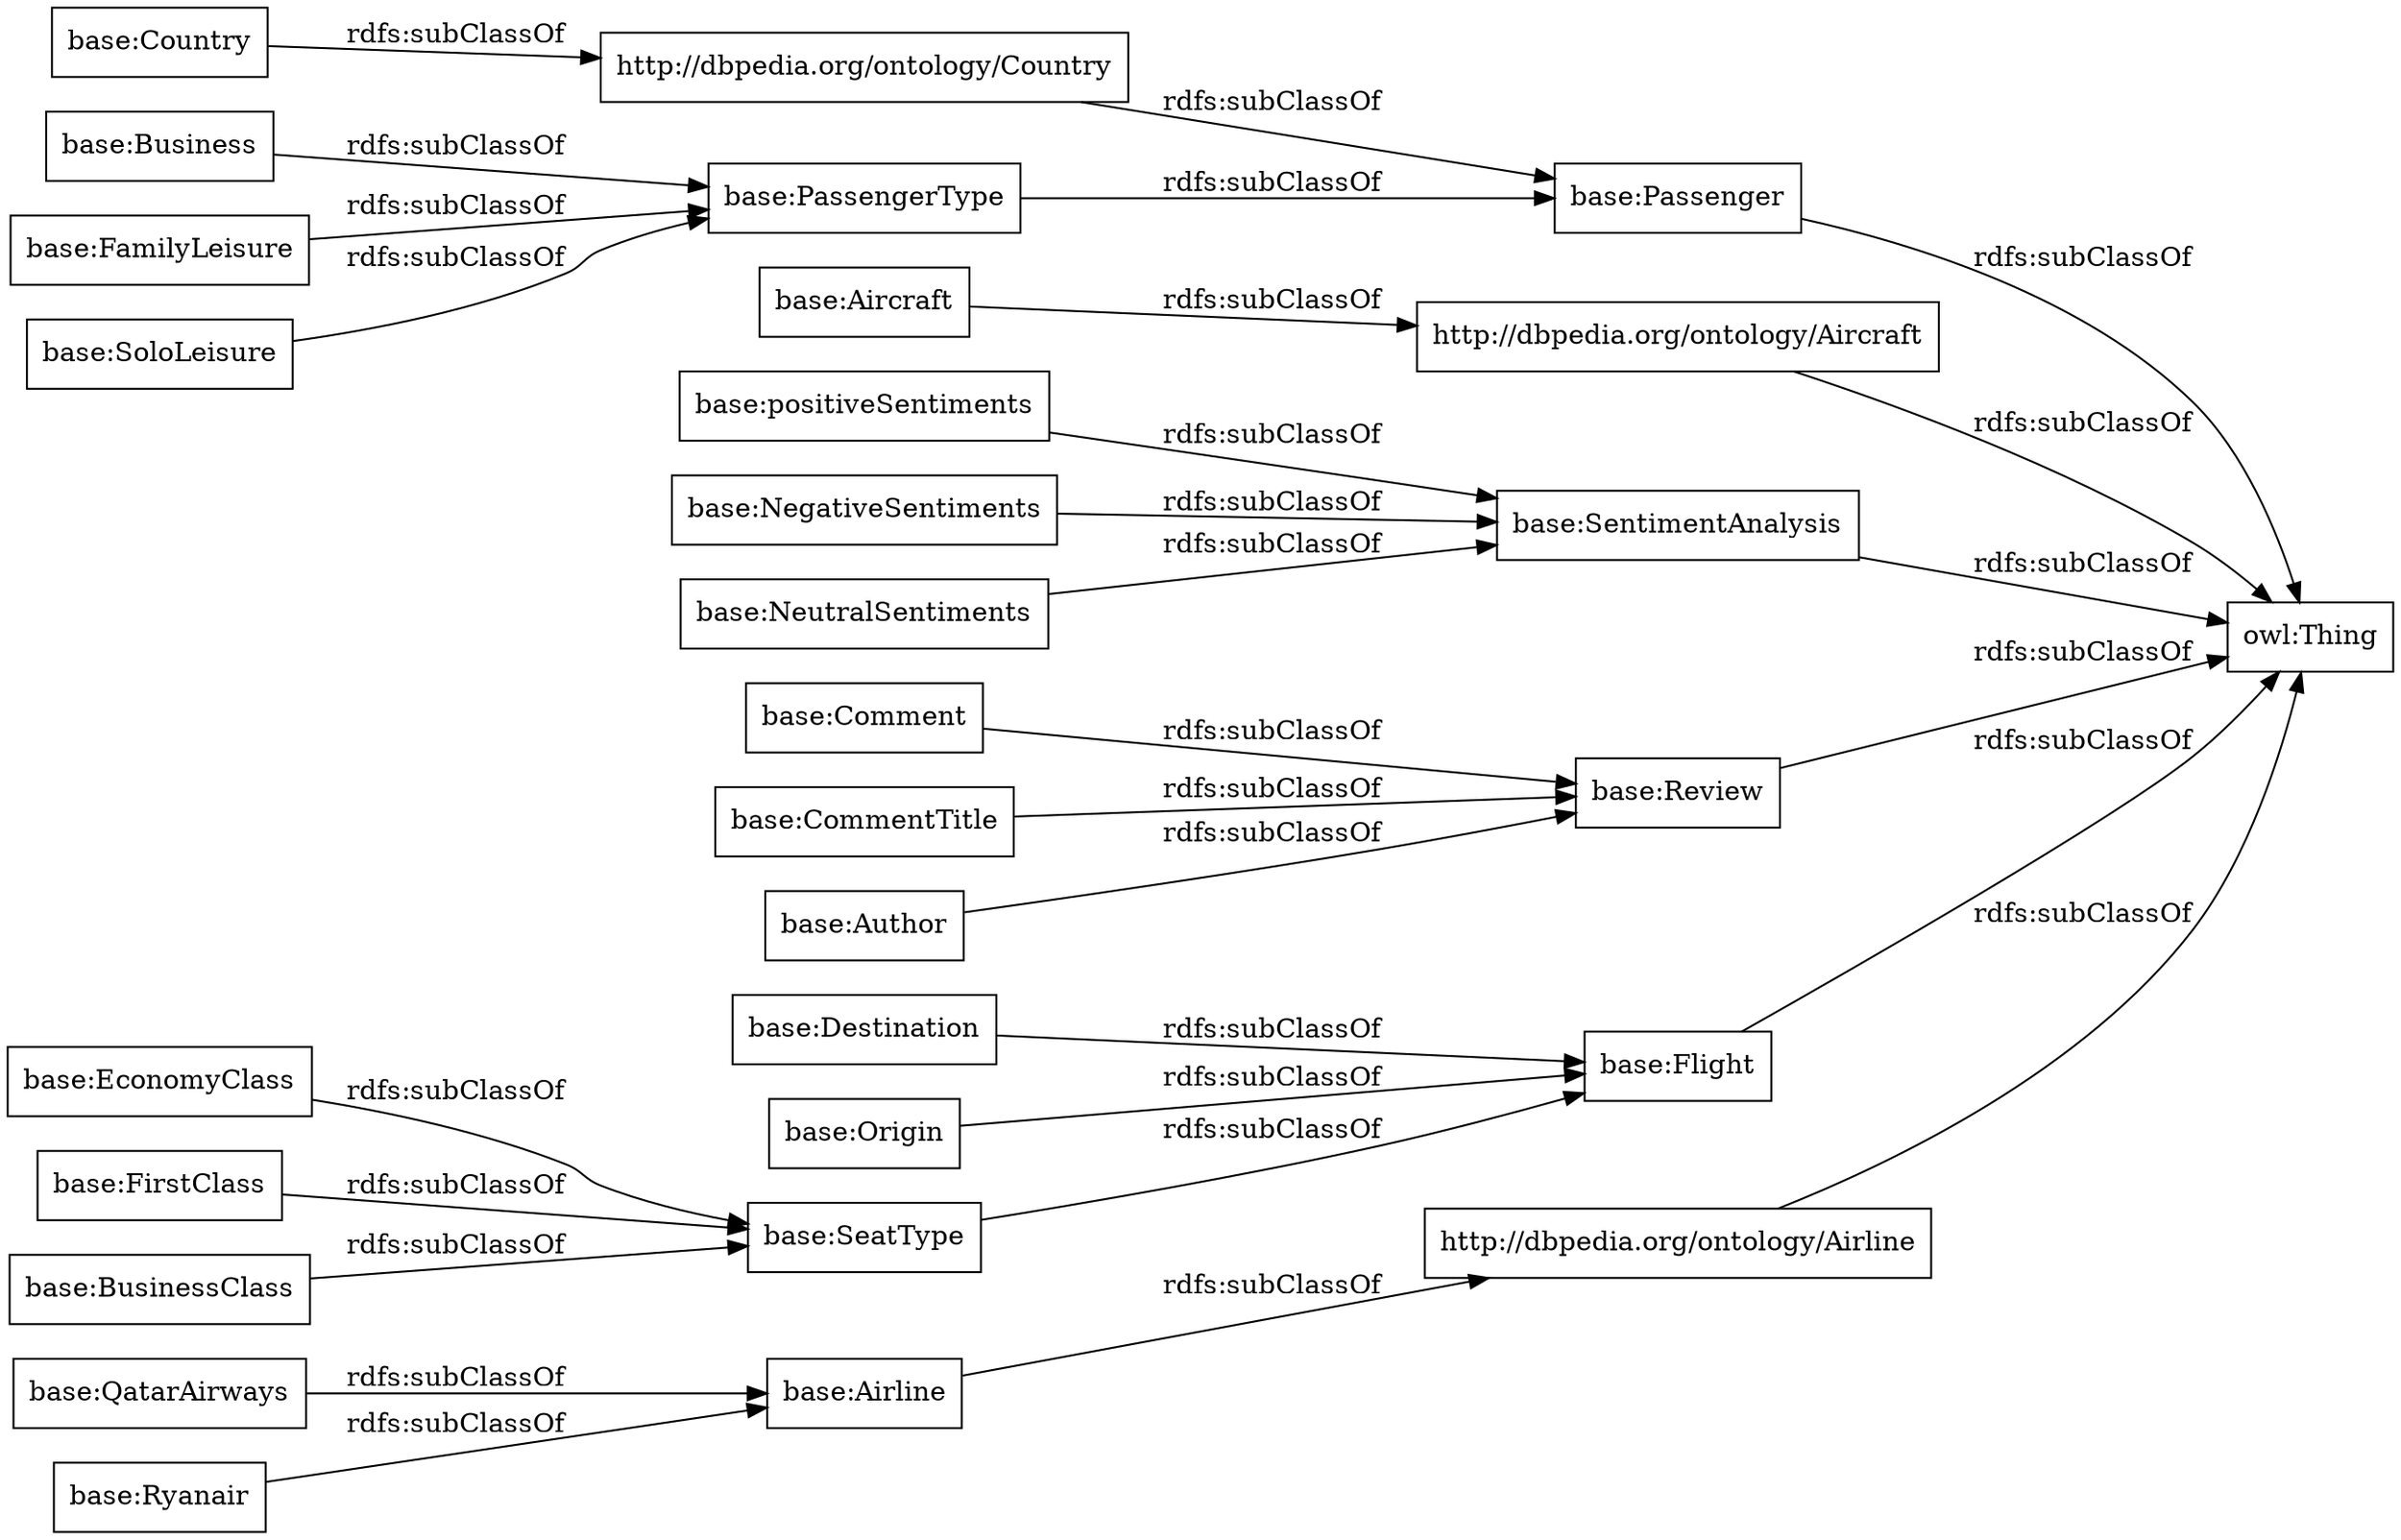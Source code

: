 digraph ar2dtool_diagram { 
rankdir=LR;
size="1000"
node [shape = rectangle, color="black"]; "http://dbpedia.org/ontology/Airline" "base:Destination" "base:positiveSentiments" "base:Passenger" "base:NegativeSentiments" "base:EconomyClass" "base:Origin" "base:Business" "base:QatarAirways" "base:FamilyLeisure" "http://dbpedia.org/ontology/Country" "base:NeutralSentiments" "base:Country" "http://dbpedia.org/ontology/Aircraft" "base:SoloLeisure" "base:FirstClass" "base:Aircraft" "base:Comment" "base:Airline" "base:SeatType" "base:Ryanair" "base:BusinessClass" "base:SentimentAnalysis" "base:Review" "base:Flight" "base:CommentTitle" "base:PassengerType" "base:Author" ; /*classes style*/
	"base:SentimentAnalysis" -> "owl:Thing" [ label = "rdfs:subClassOf" ];
	"base:Ryanair" -> "base:Airline" [ label = "rdfs:subClassOf" ];
	"base:positiveSentiments" -> "base:SentimentAnalysis" [ label = "rdfs:subClassOf" ];
	"base:SoloLeisure" -> "base:PassengerType" [ label = "rdfs:subClassOf" ];
	"base:BusinessClass" -> "base:SeatType" [ label = "rdfs:subClassOf" ];
	"base:Country" -> "http://dbpedia.org/ontology/Country" [ label = "rdfs:subClassOf" ];
	"http://dbpedia.org/ontology/Airline" -> "owl:Thing" [ label = "rdfs:subClassOf" ];
	"base:Airline" -> "http://dbpedia.org/ontology/Airline" [ label = "rdfs:subClassOf" ];
	"base:FamilyLeisure" -> "base:PassengerType" [ label = "rdfs:subClassOf" ];
	"base:PassengerType" -> "base:Passenger" [ label = "rdfs:subClassOf" ];
	"base:FirstClass" -> "base:SeatType" [ label = "rdfs:subClassOf" ];
	"base:Passenger" -> "owl:Thing" [ label = "rdfs:subClassOf" ];
	"base:Aircraft" -> "http://dbpedia.org/ontology/Aircraft" [ label = "rdfs:subClassOf" ];
	"base:Comment" -> "base:Review" [ label = "rdfs:subClassOf" ];
	"base:SeatType" -> "base:Flight" [ label = "rdfs:subClassOf" ];
	"base:Flight" -> "owl:Thing" [ label = "rdfs:subClassOf" ];
	"base:NegativeSentiments" -> "base:SentimentAnalysis" [ label = "rdfs:subClassOf" ];
	"base:Destination" -> "base:Flight" [ label = "rdfs:subClassOf" ];
	"base:QatarAirways" -> "base:Airline" [ label = "rdfs:subClassOf" ];
	"base:Review" -> "owl:Thing" [ label = "rdfs:subClassOf" ];
	"http://dbpedia.org/ontology/Aircraft" -> "owl:Thing" [ label = "rdfs:subClassOf" ];
	"http://dbpedia.org/ontology/Country" -> "base:Passenger" [ label = "rdfs:subClassOf" ];
	"base:NeutralSentiments" -> "base:SentimentAnalysis" [ label = "rdfs:subClassOf" ];
	"base:Author" -> "base:Review" [ label = "rdfs:subClassOf" ];
	"base:Origin" -> "base:Flight" [ label = "rdfs:subClassOf" ];
	"base:EconomyClass" -> "base:SeatType" [ label = "rdfs:subClassOf" ];
	"base:Business" -> "base:PassengerType" [ label = "rdfs:subClassOf" ];
	"base:CommentTitle" -> "base:Review" [ label = "rdfs:subClassOf" ];

}
